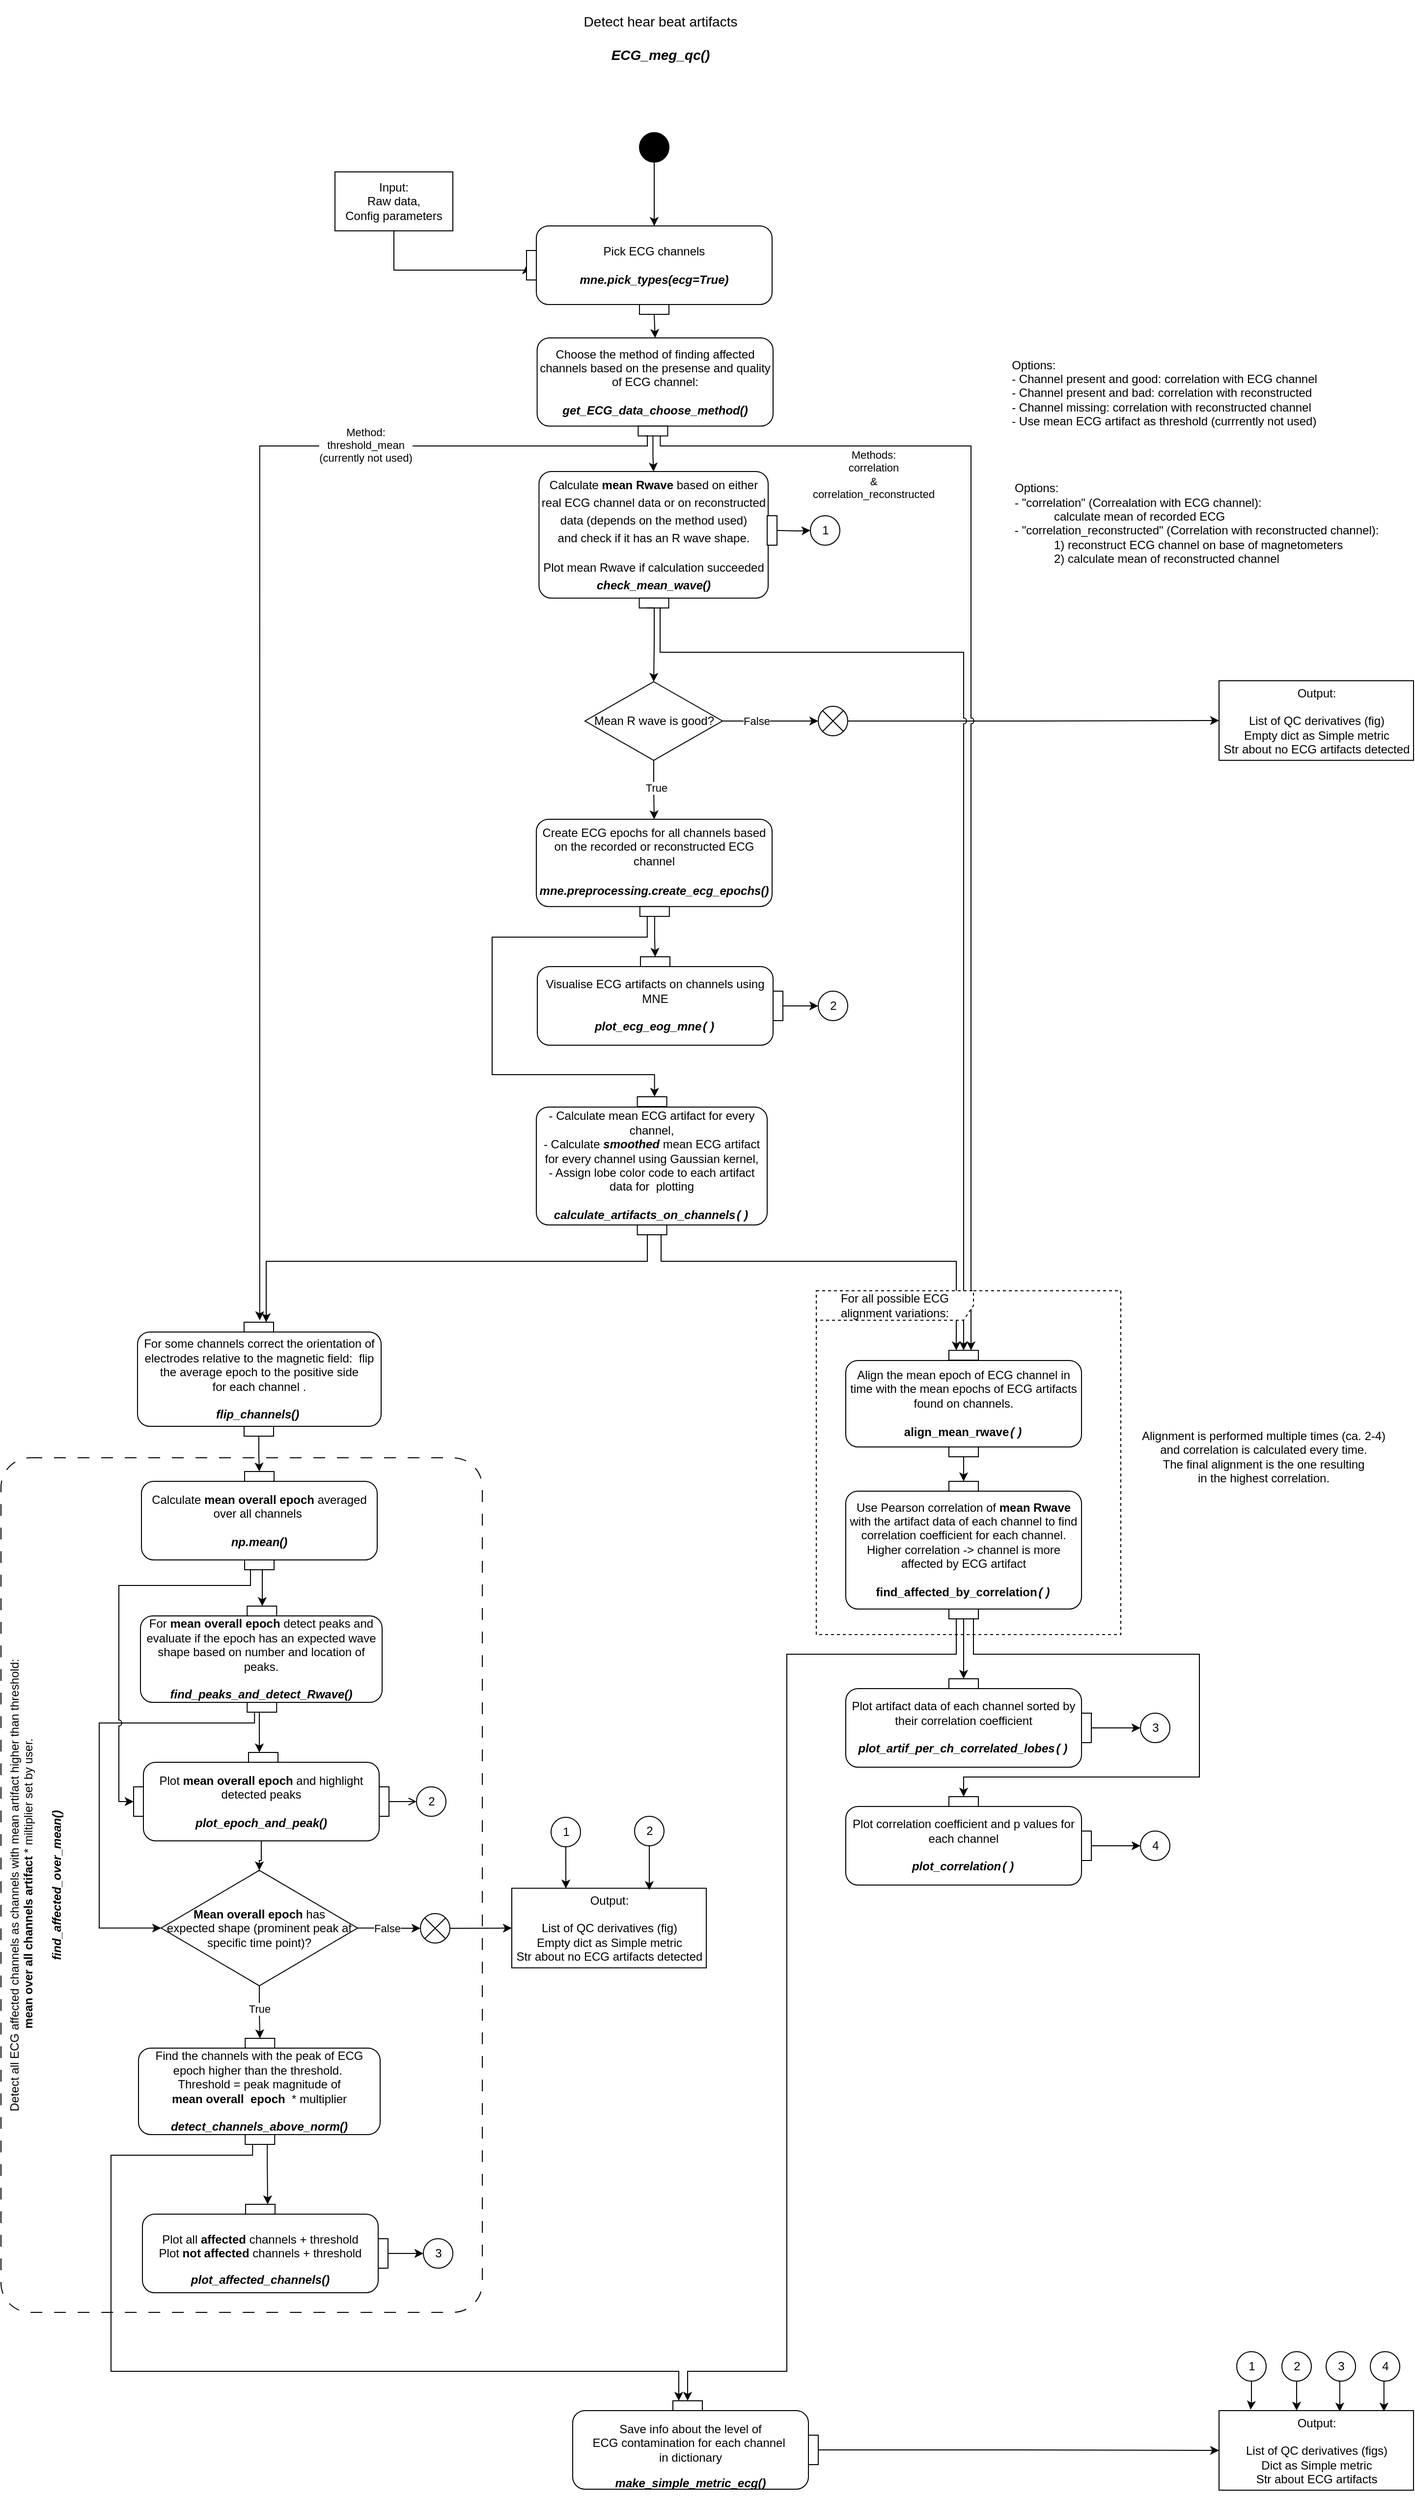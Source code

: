 <mxfile version="21.5.1" type="device">
  <diagram name="Page-1" id="929967ad-93f9-6ef4-fab6-5d389245f69c">
    <mxGraphModel dx="3985" dy="4485" grid="1" gridSize="10" guides="1" tooltips="1" connect="1" arrows="1" fold="1" page="0" pageScale="1.5" pageWidth="827" pageHeight="1169" background="none" math="0" shadow="0">
      <root>
        <mxCell id="0" style=";html=1;" />
        <mxCell id="1" style=";html=1;" parent="0" />
        <mxCell id="1672d66443f91eb5-23" value="&lt;font style=&quot;font-size: 14px;&quot;&gt;&lt;span style=&quot;font-weight: normal;&quot;&gt;Detect hear beat artifacts&lt;/span&gt;&lt;br&gt;&lt;i&gt;ECG_meg_qc()&lt;/i&gt;&lt;br&gt;&lt;/font&gt;" style="text;strokeColor=none;fillColor=none;html=1;fontSize=28;fontStyle=1;verticalAlign=middle;align=center;" parent="1" vertex="1">
          <mxGeometry x="-1184" y="-2620" width="1110" height="40" as="geometry" />
        </mxCell>
        <mxCell id="qlgW9oU40mQZMEhXMN03-3" style="edgeStyle=orthogonalEdgeStyle;rounded=0;orthogonalLoop=1;jettySize=auto;html=1;entryX=0;entryY=0.5;entryDx=0;entryDy=0;" parent="1" source="q_XP9tdPbFsaZTS1878Z-1" target="q_XP9tdPbFsaZTS1878Z-9" edge="1">
          <mxGeometry relative="1" as="geometry">
            <Array as="points">
              <mxPoint x="-900" y="-2359" />
            </Array>
          </mxGeometry>
        </mxCell>
        <mxCell id="q_XP9tdPbFsaZTS1878Z-1" value="Input:&lt;br style=&quot;border-color: var(--border-color);&quot;&gt;Raw data,&lt;br&gt;Config parameters" style="rounded=0;whiteSpace=wrap;html=1;" parent="1" vertex="1">
          <mxGeometry x="-960" y="-2459" width="120" height="60" as="geometry" />
        </mxCell>
        <mxCell id="q_XP9tdPbFsaZTS1878Z-12" value="" style="edgeStyle=orthogonalEdgeStyle;rounded=0;orthogonalLoop=1;jettySize=auto;html=1;" parent="1" source="q_XP9tdPbFsaZTS1878Z-2" target="q_XP9tdPbFsaZTS1878Z-8" edge="1">
          <mxGeometry relative="1" as="geometry" />
        </mxCell>
        <mxCell id="q_XP9tdPbFsaZTS1878Z-2" value="" style="ellipse;fillColor=strokeColor;" parent="1" vertex="1">
          <mxGeometry x="-650" y="-2499" width="30" height="30" as="geometry" />
        </mxCell>
        <mxCell id="q_XP9tdPbFsaZTS1878Z-7" value="" style="group;flipV=1;" parent="1" vertex="1" connectable="0">
          <mxGeometry x="-765" y="-2404" width="250" height="90" as="geometry" />
        </mxCell>
        <mxCell id="q_XP9tdPbFsaZTS1878Z-8" value="Pick ECG channels&lt;br&gt;&lt;br&gt;&lt;b&gt;&lt;i&gt;mne.pick_types(ecg=True)&lt;/i&gt;&lt;/b&gt;" style="html=1;align=center;verticalAlign=middle;rounded=1;absoluteArcSize=1;arcSize=25;dashed=0;fontFamily=Helvetica;fontSize=12;whiteSpace=wrap;container=0;noLabel=0;imageAlign=center;" parent="q_XP9tdPbFsaZTS1878Z-7" vertex="1">
          <mxGeometry x="10" width="240" height="80" as="geometry" />
        </mxCell>
        <mxCell id="q_XP9tdPbFsaZTS1878Z-9" value="pinIn 2" style="fontStyle=0;labelPosition=left;verticalLabelPosition=middle;align=right;verticalAlign=middle;spacingLeft=2;fontFamily=Helvetica;fontSize=12;flipH=0;resizable=0;container=0;noLabel=1;" parent="q_XP9tdPbFsaZTS1878Z-7" vertex="1">
          <mxGeometry y="25" width="10" height="30" as="geometry" />
        </mxCell>
        <mxCell id="q_XP9tdPbFsaZTS1878Z-10" value="pinIn 1" style="fontStyle=0;labelPosition=center;verticalLabelPosition=top;align=center;verticalAlign=bottom;spacingLeft=2;fontFamily=Helvetica;fontSize=12;resizable=0;container=0;noLabel=1;" parent="q_XP9tdPbFsaZTS1878Z-7" vertex="1">
          <mxGeometry x="115" y="80" width="30" height="10" as="geometry" />
        </mxCell>
        <mxCell id="q_XP9tdPbFsaZTS1878Z-124" value="" style="edgeStyle=orthogonalEdgeStyle;rounded=0;orthogonalLoop=1;jettySize=auto;html=1;" parent="1" source="q_XP9tdPbFsaZTS1878Z-117" target="q_XP9tdPbFsaZTS1878Z-123" edge="1">
          <mxGeometry relative="1" as="geometry" />
        </mxCell>
        <mxCell id="q_XP9tdPbFsaZTS1878Z-125" value="True" style="edgeLabel;html=1;align=center;verticalAlign=middle;resizable=0;points=[];" parent="q_XP9tdPbFsaZTS1878Z-124" vertex="1" connectable="0">
          <mxGeometry x="-0.128" relative="1" as="geometry">
            <mxPoint as="offset" />
          </mxGeometry>
        </mxCell>
        <mxCell id="jzh1gqENJoQ-7TW8aTZ5-4" value="" style="edgeStyle=orthogonalEdgeStyle;rounded=0;jumpStyle=arc;orthogonalLoop=1;jettySize=auto;html=1;" parent="1" source="q_XP9tdPbFsaZTS1878Z-117" target="jzh1gqENJoQ-7TW8aTZ5-3" edge="1">
          <mxGeometry relative="1" as="geometry" />
        </mxCell>
        <mxCell id="jzh1gqENJoQ-7TW8aTZ5-5" value="False" style="edgeLabel;html=1;align=center;verticalAlign=middle;resizable=0;points=[];" parent="jzh1gqENJoQ-7TW8aTZ5-4" vertex="1" connectable="0">
          <mxGeometry x="-0.066" relative="1" as="geometry">
            <mxPoint as="offset" />
          </mxGeometry>
        </mxCell>
        <mxCell id="q_XP9tdPbFsaZTS1878Z-117" value="&lt;b style=&quot;border-color: var(--border-color);&quot;&gt;Mean overall epoch&lt;/b&gt;&amp;nbsp;has&lt;br style=&quot;border-color: var(--border-color);&quot;&gt;&lt;font style=&quot;border-color: var(--border-color);&quot;&gt;expected&lt;/font&gt;&amp;nbsp;&lt;font style=&quot;border-color: var(--border-color);&quot;&gt;shape (prominent peak at specific time point)?&lt;/font&gt;" style="rhombus;html=1;fontSize=12;whiteSpace=wrap;" parent="1" vertex="1">
          <mxGeometry x="-1137" y="-730" width="200" height="117.5" as="geometry" />
        </mxCell>
        <mxCell id="q_XP9tdPbFsaZTS1878Z-118" style="edgeStyle=orthogonalEdgeStyle;rounded=0;orthogonalLoop=1;jettySize=auto;html=1;entryX=0;entryY=0.5;entryDx=0;entryDy=0;exitX=0.25;exitY=1;exitDx=0;exitDy=0;jumpStyle=arc;" parent="1" source="q_XP9tdPbFsaZTS1878Z-78" target="q_XP9tdPbFsaZTS1878Z-117" edge="1">
          <mxGeometry relative="1" as="geometry">
            <mxPoint x="-988" y="-761" as="sourcePoint" />
            <Array as="points">
              <mxPoint x="-1042" y="-880" />
              <mxPoint x="-1200" y="-880" />
              <mxPoint x="-1200" y="-671" />
            </Array>
            <mxPoint x="-1120" y="-541" as="targetPoint" />
          </mxGeometry>
        </mxCell>
        <mxCell id="q_XP9tdPbFsaZTS1878Z-120" value="" style="group" parent="1" vertex="1" connectable="0">
          <mxGeometry x="-1117" y="-430" width="397" height="290" as="geometry" />
        </mxCell>
        <mxCell id="q_XP9tdPbFsaZTS1878Z-121" value="&lt;div style=&quot;border-color: var(--border-color);&quot;&gt;Find the channels with the&amp;nbsp;peak&lt;span style=&quot;border-color: var(--border-color); background-color: initial;&quot;&gt;&amp;nbsp;of ECG epoch higher than the threshold.&amp;nbsp;&lt;/span&gt;&lt;/div&gt;&lt;div style=&quot;border-color: var(--border-color);&quot;&gt;&lt;span style=&quot;border-color: var(--border-color); background-color: initial;&quot;&gt;Threshold = peak magnitude of &lt;br&gt;&lt;b&gt;mean overall&amp;nbsp; epoch&lt;/b&gt;&amp;nbsp; * multiplier&lt;/span&gt;&lt;/div&gt;&lt;br style=&quot;border-color: var(--border-color);&quot;&gt;&lt;b&gt;&lt;i&gt;detect_channels_above_norm()&lt;/i&gt;&lt;/b&gt;" style="html=1;align=center;verticalAlign=middle;rounded=1;absoluteArcSize=1;arcSize=25;dashed=0;fontFamily=Helvetica;fontSize=12;whiteSpace=wrap;container=0;noLabel=0;imageAlign=center;" parent="q_XP9tdPbFsaZTS1878Z-120" vertex="1">
          <mxGeometry x="-43" y="-119" width="246.0" height="88" as="geometry" />
        </mxCell>
        <mxCell id="q_XP9tdPbFsaZTS1878Z-122" value="pinOut 2" style="fontStyle=0;labelPosition=center;verticalLabelPosition=bottom;align=center;verticalAlign=top;spacingLeft=2;fontFamily=Helvetica;fontSize=12;resizable=0;container=0;noLabel=1;" parent="q_XP9tdPbFsaZTS1878Z-120" vertex="1">
          <mxGeometry x="65.625" y="-31.0" width="30" height="10" as="geometry" />
        </mxCell>
        <mxCell id="q_XP9tdPbFsaZTS1878Z-123" value="pinIn 1" style="fontStyle=0;labelPosition=center;verticalLabelPosition=top;align=center;verticalAlign=bottom;spacingLeft=2;fontFamily=Helvetica;fontSize=12;resizable=0;container=0;noLabel=1;" parent="q_XP9tdPbFsaZTS1878Z-120" vertex="1">
          <mxGeometry x="65.625" y="-129" width="30" height="10" as="geometry" />
        </mxCell>
        <mxCell id="q_XP9tdPbFsaZTS1878Z-130" value="" style="edgeStyle=orthogonalEdgeStyle;rounded=0;orthogonalLoop=1;jettySize=auto;html=1;exitX=0.75;exitY=1;exitDx=0;exitDy=0;entryX=0.75;entryY=0;entryDx=0;entryDy=0;" parent="1" source="q_XP9tdPbFsaZTS1878Z-122" target="q_XP9tdPbFsaZTS1878Z-129" edge="1">
          <mxGeometry relative="1" as="geometry">
            <mxPoint x="-1033" y="-450" as="sourcePoint" />
            <mxPoint x="-1033" y="-410" as="targetPoint" />
            <Array as="points">
              <mxPoint x="-1029" y="-431" />
              <mxPoint x="-1028" y="-410" />
            </Array>
          </mxGeometry>
        </mxCell>
        <mxCell id="q_XP9tdPbFsaZTS1878Z-132" value="" style="group" parent="1" vertex="1" connectable="0">
          <mxGeometry x="-1156" y="-390" width="250" height="100" as="geometry" />
        </mxCell>
        <mxCell id="q_XP9tdPbFsaZTS1878Z-126" value="" style="group" parent="q_XP9tdPbFsaZTS1878Z-132" vertex="1" connectable="0">
          <mxGeometry width="240" height="100" as="geometry" />
        </mxCell>
        <mxCell id="q_XP9tdPbFsaZTS1878Z-127" value="&lt;p style=&quot;border-color: var(--border-color);&quot;&gt;Plot all&lt;b style=&quot;border-color: var(--border-color);&quot;&gt;&amp;nbsp;affected&lt;/b&gt;&amp;nbsp;channels + threshold&lt;br&gt;&lt;span style=&quot;background-color: initial;&quot;&gt;Plot&amp;nbsp;&lt;/span&gt;&lt;b style=&quot;background-color: initial; border-color: var(--border-color);&quot;&gt;not affected&amp;nbsp;&lt;/b&gt;&lt;span style=&quot;background-color: initial;&quot;&gt;channels + threshold&lt;/span&gt;&lt;/p&gt;&lt;b&gt;&lt;i&gt;plot_affected_channels()&lt;/i&gt;&lt;/b&gt;" style="html=1;align=center;verticalAlign=middle;rounded=1;absoluteArcSize=1;arcSize=25;dashed=0;fontFamily=Helvetica;fontSize=12;whiteSpace=wrap;container=0;noLabel=0;imageAlign=center;" parent="q_XP9tdPbFsaZTS1878Z-126" vertex="1">
          <mxGeometry y="10" width="240" height="80" as="geometry" />
        </mxCell>
        <mxCell id="q_XP9tdPbFsaZTS1878Z-129" value="pinIn 1" style="fontStyle=0;labelPosition=center;verticalLabelPosition=top;align=center;verticalAlign=bottom;spacingLeft=2;fontFamily=Helvetica;fontSize=12;resizable=0;container=0;noLabel=1;" parent="q_XP9tdPbFsaZTS1878Z-126" vertex="1">
          <mxGeometry x="105" width="30" height="10" as="geometry" />
        </mxCell>
        <mxCell id="q_XP9tdPbFsaZTS1878Z-131" value="pinOut 1" style="fontStyle=0;labelPosition=right;verticalLabelPosition=middle;align=left;verticalAlign=middle;spacingLeft=2;fontFamily=Helvetica;fontSize=12;resizable=0;container=0;noLabel=1;" parent="q_XP9tdPbFsaZTS1878Z-132" vertex="1">
          <mxGeometry x="240" y="35.0" width="10" height="30" as="geometry" />
        </mxCell>
        <mxCell id="q_XP9tdPbFsaZTS1878Z-162" value="3" style="ellipse;html=1;" parent="1" vertex="1">
          <mxGeometry x="-870" y="-355" width="30" height="30" as="geometry" />
        </mxCell>
        <mxCell id="q_XP9tdPbFsaZTS1878Z-163" value="" style="edgeStyle=orthogonalEdgeStyle;rounded=0;orthogonalLoop=1;jettySize=auto;html=1;" parent="1" source="q_XP9tdPbFsaZTS1878Z-131" target="q_XP9tdPbFsaZTS1878Z-162" edge="1">
          <mxGeometry relative="1" as="geometry" />
        </mxCell>
        <mxCell id="zNMVAwUSSOP5G73fzrCB-4" style="edgeStyle=orthogonalEdgeStyle;rounded=0;orthogonalLoop=1;jettySize=auto;html=1;exitX=0.25;exitY=1;exitDx=0;exitDy=0;" parent="1" source="q_XP9tdPbFsaZTS1878Z-122" edge="1">
          <mxGeometry relative="1" as="geometry">
            <mxPoint x="-610" y="-190" as="targetPoint" />
            <Array as="points">
              <mxPoint x="-1044" y="-440" />
              <mxPoint x="-1188" y="-440" />
              <mxPoint x="-1188" y="-220" />
              <mxPoint x="-610" y="-220" />
              <mxPoint x="-610" y="-190" />
            </Array>
          </mxGeometry>
        </mxCell>
        <mxCell id="zNMVAwUSSOP5G73fzrCB-7" value="" style="group" parent="1" vertex="1" connectable="0">
          <mxGeometry x="-728" y="-190" width="260" height="100" as="geometry" />
        </mxCell>
        <mxCell id="q_XP9tdPbFsaZTS1878Z-164" value="" style="group" parent="zNMVAwUSSOP5G73fzrCB-7" vertex="1" connectable="0">
          <mxGeometry x="10" width="250" height="100" as="geometry" />
        </mxCell>
        <mxCell id="q_XP9tdPbFsaZTS1878Z-165" value="" style="group" parent="q_XP9tdPbFsaZTS1878Z-164" vertex="1" connectable="0">
          <mxGeometry width="240" height="100" as="geometry" />
        </mxCell>
        <mxCell id="q_XP9tdPbFsaZTS1878Z-166" value="&lt;p style=&quot;border-color: var(--border-color);&quot;&gt;Save info about the level of ECG&amp;nbsp;contamination for each channel&amp;nbsp;&lt;br&gt;&lt;span style=&quot;background-color: initial;&quot;&gt;in dictionary&lt;/span&gt;&lt;/p&gt;&lt;i&gt;&lt;b&gt;make_simple_metric_ecg()&lt;/b&gt;&lt;/i&gt;" style="html=1;align=center;verticalAlign=middle;rounded=1;absoluteArcSize=1;arcSize=25;dashed=0;fontFamily=Helvetica;fontSize=12;whiteSpace=wrap;container=0;noLabel=0;imageAlign=center;" parent="q_XP9tdPbFsaZTS1878Z-165" vertex="1">
          <mxGeometry y="10" width="240" height="80" as="geometry" />
        </mxCell>
        <mxCell id="ua0UwOFp4txvmiH0tm5q-78" value="pinIn 1" style="fontStyle=0;labelPosition=center;verticalLabelPosition=top;align=center;verticalAlign=bottom;spacingLeft=2;fontFamily=Helvetica;fontSize=12;resizable=0;container=0;noLabel=1;" parent="q_XP9tdPbFsaZTS1878Z-165" vertex="1">
          <mxGeometry x="102" width="30" height="10" as="geometry" />
        </mxCell>
        <mxCell id="q_XP9tdPbFsaZTS1878Z-168" value="pinOut 1" style="fontStyle=0;labelPosition=right;verticalLabelPosition=middle;align=left;verticalAlign=middle;spacingLeft=2;fontFamily=Helvetica;fontSize=12;resizable=0;container=0;noLabel=1;" parent="q_XP9tdPbFsaZTS1878Z-164" vertex="1">
          <mxGeometry x="240" y="35.0" width="10" height="30" as="geometry" />
        </mxCell>
        <mxCell id="zNMVAwUSSOP5G73fzrCB-8" value="Output:&lt;br style=&quot;border-color: var(--border-color);&quot;&gt;&lt;br style=&quot;border-color: var(--border-color);&quot;&gt;List of QC derivatives (figs)&lt;br style=&quot;border-color: var(--border-color);&quot;&gt;Dict as Simple metric&lt;br style=&quot;border-color: var(--border-color);&quot;&gt;Str about ECG artifacts" style="html=1;dashed=0;fontFamily=Helvetica;fontSize=12;fontColor=rgb(0, 0, 0);align=center;strokeColor=rgb(0, 0, 0);fillColor=rgb(255, 255, 255);" parent="1" vertex="1">
          <mxGeometry x="-60" y="-180" width="198" height="81" as="geometry" />
        </mxCell>
        <mxCell id="zNMVAwUSSOP5G73fzrCB-9" style="edgeStyle=orthogonalEdgeStyle;rounded=0;orthogonalLoop=1;jettySize=auto;html=1;" parent="1" source="q_XP9tdPbFsaZTS1878Z-168" target="zNMVAwUSSOP5G73fzrCB-8" edge="1">
          <mxGeometry relative="1" as="geometry" />
        </mxCell>
        <mxCell id="q_XP9tdPbFsaZTS1878Z-43" value="" style="group" parent="1" vertex="1" connectable="0">
          <mxGeometry x="-1119" y="-1160" width="409" height="1020" as="geometry" />
        </mxCell>
        <mxCell id="q_XP9tdPbFsaZTS1878Z-44" value="For some channels correct the orientation of electrodes relative to the magnetic field:&amp;nbsp;&amp;nbsp;flip the average epoch to the positive side&lt;br&gt;for each channel&amp;nbsp;&lt;span style=&quot;border-color: var(--border-color); background-color: initial;&quot;&gt;.&lt;/span&gt;&lt;br&gt;&lt;br&gt;&lt;b&gt;&lt;i&gt;flip_channels()&lt;/i&gt;&lt;/b&gt;&amp;nbsp;" style="html=1;align=center;verticalAlign=middle;rounded=1;absoluteArcSize=1;arcSize=25;dashed=0;fontFamily=Helvetica;fontSize=12;whiteSpace=wrap;container=0;noLabel=0;imageAlign=center;" parent="q_XP9tdPbFsaZTS1878Z-43" vertex="1">
          <mxGeometry x="-42" y="-118" width="248" height="96" as="geometry" />
        </mxCell>
        <mxCell id="q_XP9tdPbFsaZTS1878Z-45" value="pinOut 2" style="fontStyle=0;labelPosition=center;verticalLabelPosition=bottom;align=center;verticalAlign=top;spacingLeft=2;fontFamily=Helvetica;fontSize=12;resizable=0;container=0;noLabel=1;" parent="q_XP9tdPbFsaZTS1878Z-43" vertex="1">
          <mxGeometry x="66.5" y="-22" width="30" height="10" as="geometry" />
        </mxCell>
        <mxCell id="q_XP9tdPbFsaZTS1878Z-46" value="pinIn 1" style="fontStyle=0;labelPosition=center;verticalLabelPosition=top;align=center;verticalAlign=bottom;spacingLeft=2;fontFamily=Helvetica;fontSize=12;resizable=0;container=0;noLabel=1;" parent="q_XP9tdPbFsaZTS1878Z-43" vertex="1">
          <mxGeometry x="66.5" y="-128" width="30" height="10" as="geometry" />
        </mxCell>
        <mxCell id="ua0UwOFp4txvmiH0tm5q-93" value="1" style="ellipse;html=1;" parent="q_XP9tdPbFsaZTS1878Z-43" vertex="1">
          <mxGeometry x="379" y="376" width="30" height="30" as="geometry" />
        </mxCell>
        <mxCell id="q_XP9tdPbFsaZTS1878Z-57" value="" style="edgeStyle=orthogonalEdgeStyle;rounded=0;orthogonalLoop=1;jettySize=auto;html=1;" parent="1" source="q_XP9tdPbFsaZTS1878Z-45" target="q_XP9tdPbFsaZTS1878Z-55" edge="1">
          <mxGeometry relative="1" as="geometry" />
        </mxCell>
        <mxCell id="q_XP9tdPbFsaZTS1878Z-108" style="edgeStyle=orthogonalEdgeStyle;rounded=0;orthogonalLoop=1;jettySize=auto;html=1;entryX=0.5;entryY=0;entryDx=0;entryDy=0;" parent="1" edge="1">
          <mxGeometry relative="1" as="geometry">
            <mxPoint x="-1038.444" y="-891" as="sourcePoint" />
            <mxPoint x="-1037" y="-850" as="targetPoint" />
            <Array as="points">
              <mxPoint x="-1037" y="-891" />
            </Array>
          </mxGeometry>
        </mxCell>
        <mxCell id="q_XP9tdPbFsaZTS1878Z-109" style="edgeStyle=orthogonalEdgeStyle;rounded=0;orthogonalLoop=1;jettySize=auto;html=1;entryX=0;entryY=0.5;entryDx=0;entryDy=0;jumpStyle=arc;exitX=0.25;exitY=1;exitDx=0;exitDy=0;" parent="1" source="q_XP9tdPbFsaZTS1878Z-54" target="q_XP9tdPbFsaZTS1878Z-116" edge="1">
          <mxGeometry relative="1" as="geometry">
            <mxPoint x="-1072" y="-1030" as="sourcePoint" />
            <Array as="points">
              <mxPoint x="-1046" y="-1020" />
              <mxPoint x="-1180" y="-1020" />
              <mxPoint x="-1180" y="-800" />
            </Array>
          </mxGeometry>
        </mxCell>
        <mxCell id="q_XP9tdPbFsaZTS1878Z-110" value="2" style="ellipse;html=1;" parent="1" vertex="1">
          <mxGeometry x="-877" y="-815" width="30" height="30" as="geometry" />
        </mxCell>
        <mxCell id="q_XP9tdPbFsaZTS1878Z-111" value="" style="endArrow=open;html=1;rounded=0;align=center;verticalAlign=top;endFill=0;labelBackgroundColor=none;endSize=6;exitX=1;exitY=0.5;exitDx=0;exitDy=0;" parent="1" source="q_XP9tdPbFsaZTS1878Z-115" target="q_XP9tdPbFsaZTS1878Z-110" edge="1">
          <mxGeometry relative="1" as="geometry">
            <mxPoint x="-890" y="-800" as="sourcePoint" />
          </mxGeometry>
        </mxCell>
        <mxCell id="q_XP9tdPbFsaZTS1878Z-116" value="pinOut 1" style="fontStyle=0;labelPosition=right;verticalLabelPosition=middle;align=left;verticalAlign=middle;spacingLeft=2;fontFamily=Helvetica;fontSize=12;resizable=0;container=0;noLabel=1;" parent="1" vertex="1">
          <mxGeometry x="-1165" y="-815.0" width="10" height="30" as="geometry" />
        </mxCell>
        <mxCell id="jzh1gqENJoQ-7TW8aTZ5-2" value="" style="edgeStyle=orthogonalEdgeStyle;rounded=0;jumpStyle=arc;orthogonalLoop=1;jettySize=auto;html=1;" parent="1" source="q_XP9tdPbFsaZTS1878Z-102" target="q_XP9tdPbFsaZTS1878Z-117" edge="1">
          <mxGeometry relative="1" as="geometry" />
        </mxCell>
        <mxCell id="Nbf0Tub4fTZDGGXtQ6uE-23" value="" style="edgeStyle=orthogonalEdgeStyle;rounded=0;orthogonalLoop=1;jettySize=auto;html=1;fontFamily=Helvetica;fontColor=#000000;" parent="1" source="jzh1gqENJoQ-7TW8aTZ5-6" target="zNMVAwUSSOP5G73fzrCB-8" edge="1">
          <mxGeometry relative="1" as="geometry">
            <Array as="points">
              <mxPoint x="33" y="-180" />
              <mxPoint x="33" y="-180" />
            </Array>
          </mxGeometry>
        </mxCell>
        <mxCell id="jzh1gqENJoQ-7TW8aTZ5-6" value="2" style="ellipse;html=1;" parent="1" vertex="1">
          <mxGeometry x="4" y="-240" width="30" height="30" as="geometry" />
        </mxCell>
        <mxCell id="ua0UwOFp4txvmiH0tm5q-86" style="edgeStyle=orthogonalEdgeStyle;rounded=0;orthogonalLoop=1;jettySize=auto;html=1;exitX=0.5;exitY=1;exitDx=0;exitDy=0;entryX=0.636;entryY=0.012;entryDx=0;entryDy=0;entryPerimeter=0;" parent="1" edge="1">
          <mxGeometry relative="1" as="geometry">
            <mxPoint x="61" y="-210" as="sourcePoint" />
            <mxPoint x="62.928" y="-179.028" as="targetPoint" />
          </mxGeometry>
        </mxCell>
        <mxCell id="jzh1gqENJoQ-7TW8aTZ5-7" value="3" style="ellipse;html=1;" parent="1" vertex="1">
          <mxGeometry x="49" y="-240" width="30" height="30" as="geometry" />
        </mxCell>
        <mxCell id="jzh1gqENJoQ-7TW8aTZ5-13" value="Output:&lt;br style=&quot;border-color: var(--border-color);&quot;&gt;&lt;br style=&quot;border-color: var(--border-color);&quot;&gt;List of QC derivatives (fig)&lt;br style=&quot;border-color: var(--border-color);&quot;&gt;Empty dict as Simple metric&lt;br style=&quot;border-color: var(--border-color);&quot;&gt;Str about no ECG artifacts detected" style="html=1;dashed=0;fontFamily=Helvetica;fontSize=12;fontColor=rgb(0, 0, 0);align=center;strokeColor=rgb(0, 0, 0);fillColor=rgb(255, 255, 255);" parent="1" vertex="1">
          <mxGeometry x="-780" y="-711.75" width="198" height="81" as="geometry" />
        </mxCell>
        <mxCell id="jzh1gqENJoQ-7TW8aTZ5-14" style="edgeStyle=orthogonalEdgeStyle;rounded=0;jumpStyle=arc;orthogonalLoop=1;jettySize=auto;html=1;entryX=0;entryY=0.5;entryDx=0;entryDy=0;" parent="1" source="jzh1gqENJoQ-7TW8aTZ5-3" target="jzh1gqENJoQ-7TW8aTZ5-13" edge="1">
          <mxGeometry relative="1" as="geometry" />
        </mxCell>
        <mxCell id="jzh1gqENJoQ-7TW8aTZ5-16" value="" style="edgeStyle=orthogonalEdgeStyle;rounded=0;jumpStyle=arc;orthogonalLoop=1;jettySize=auto;html=1;entryX=0.707;entryY=0.022;entryDx=0;entryDy=0;entryPerimeter=0;" parent="1" source="jzh1gqENJoQ-7TW8aTZ5-15" target="jzh1gqENJoQ-7TW8aTZ5-13" edge="1">
          <mxGeometry relative="1" as="geometry" />
        </mxCell>
        <mxCell id="jzh1gqENJoQ-7TW8aTZ5-15" value="2" style="ellipse;html=1;" parent="1" vertex="1">
          <mxGeometry x="-655" y="-785" width="30" height="30" as="geometry" />
        </mxCell>
        <mxCell id="q_XP9tdPbFsaZTS1878Z-77" value="&lt;font style=&quot;border-color: var(--border-color); background-color: initial;&quot;&gt;For&amp;nbsp;&lt;b style=&quot;border-color: var(--border-color);&quot;&gt;mean overall epoch&amp;nbsp;&lt;/b&gt;&lt;/font&gt;detect peaks and evaluate if the epoch has an expected wave shape based on number and location of peaks.&lt;br style=&quot;border-color: var(--border-color);&quot;&gt;&lt;br style=&quot;border-color: var(--border-color);&quot;&gt;&lt;b&gt;&lt;i&gt;find_peaks_and_detect_Rwave()&lt;/i&gt;&lt;/b&gt;" style="html=1;align=center;verticalAlign=middle;rounded=1;absoluteArcSize=1;arcSize=25;dashed=0;fontFamily=Helvetica;fontSize=12;whiteSpace=wrap;container=0;noLabel=0;imageAlign=center;" parent="1" vertex="1">
          <mxGeometry x="-1158" y="-989" width="246.0" height="88" as="geometry" />
        </mxCell>
        <mxCell id="q_XP9tdPbFsaZTS1878Z-78" value="pinOut 2" style="fontStyle=0;labelPosition=center;verticalLabelPosition=bottom;align=center;verticalAlign=top;spacingLeft=2;fontFamily=Helvetica;fontSize=12;resizable=0;container=0;noLabel=1;" parent="1" vertex="1">
          <mxGeometry x="-1049.375" y="-901" width="30" height="10" as="geometry" />
        </mxCell>
        <mxCell id="q_XP9tdPbFsaZTS1878Z-79" value="pinIn 1" style="fontStyle=0;labelPosition=center;verticalLabelPosition=top;align=center;verticalAlign=bottom;spacingLeft=2;fontFamily=Helvetica;fontSize=12;resizable=0;container=0;noLabel=1;" parent="1" vertex="1">
          <mxGeometry x="-1049.375" y="-999" width="30" height="10" as="geometry" />
        </mxCell>
        <mxCell id="q_XP9tdPbFsaZTS1878Z-80" value="" style="edgeStyle=orthogonalEdgeStyle;rounded=0;orthogonalLoop=1;jettySize=auto;html=1;" parent="1" source="q_XP9tdPbFsaZTS1878Z-54" target="q_XP9tdPbFsaZTS1878Z-79" edge="1">
          <mxGeometry relative="1" as="geometry">
            <Array as="points">
              <mxPoint x="-1034" y="-1030" />
              <mxPoint x="-1034" y="-1030" />
            </Array>
          </mxGeometry>
        </mxCell>
        <mxCell id="q_XP9tdPbFsaZTS1878Z-53" value="&lt;font style=&quot;border-color: var(--border-color); background-color: initial; text-align: left;&quot;&gt;Calculate &lt;b&gt;mean overall epoch&lt;/b&gt; averaged over&lt;/font&gt;&amp;nbsp;all channels&amp;nbsp;&lt;br style=&quot;border-color: var(--border-color);&quot;&gt;&lt;br style=&quot;border-color: var(--border-color);&quot;&gt;&lt;b style=&quot;border-color: var(--border-color);&quot;&gt;&lt;i style=&quot;border-color: var(--border-color);&quot;&gt;np.mean()&lt;/i&gt;&lt;/b&gt;" style="html=1;align=center;verticalAlign=middle;rounded=1;absoluteArcSize=1;arcSize=25;dashed=0;fontFamily=Helvetica;fontSize=12;whiteSpace=wrap;container=0;noLabel=0;imageAlign=center;" parent="1" vertex="1">
          <mxGeometry x="-1157" y="-1126" width="240" height="80" as="geometry" />
        </mxCell>
        <mxCell id="q_XP9tdPbFsaZTS1878Z-54" value="pinOut 2" style="fontStyle=0;labelPosition=center;verticalLabelPosition=bottom;align=center;verticalAlign=top;spacingLeft=2;fontFamily=Helvetica;fontSize=12;resizable=0;container=0;noLabel=1;" parent="1" vertex="1">
          <mxGeometry x="-1052" y="-1046" width="30" height="10" as="geometry" />
        </mxCell>
        <mxCell id="q_XP9tdPbFsaZTS1878Z-55" value="pinIn 1" style="fontStyle=0;labelPosition=center;verticalLabelPosition=top;align=center;verticalAlign=bottom;spacingLeft=2;fontFamily=Helvetica;fontSize=12;resizable=0;container=0;noLabel=1;" parent="1" vertex="1">
          <mxGeometry x="-1052" y="-1136" width="30" height="10" as="geometry" />
        </mxCell>
        <mxCell id="jzh1gqENJoQ-7TW8aTZ5-3" value="" style="shape=sumEllipse;perimeter=ellipsePerimeter;whiteSpace=wrap;html=1;backgroundOutline=1;fontFamily=Courier New;fontSize=12;" parent="1" vertex="1">
          <mxGeometry x="-873" y="-686" width="30" height="30" as="geometry" />
        </mxCell>
        <mxCell id="q_XP9tdPbFsaZTS1878Z-101" value="" style="group" parent="1" vertex="1" connectable="0">
          <mxGeometry x="-1113" y="-720" width="395" height="590" as="geometry" />
        </mxCell>
        <mxCell id="q_XP9tdPbFsaZTS1878Z-102" value="Plot&amp;nbsp;&lt;b style=&quot;border-color: var(--border-color);&quot;&gt;mean overall&lt;/b&gt;&lt;span style=&quot;border-color: var(--border-color);&quot;&gt;&amp;nbsp;&lt;b&gt;epoch&lt;/b&gt; and highlight detected peaks&lt;/span&gt;&lt;br style=&quot;border-color: var(--border-color);&quot;&gt;&lt;br style=&quot;border-color: var(--border-color);&quot;&gt;&lt;b&gt;&lt;i&gt;plot_epoch_and_peak()&lt;/i&gt;&lt;/b&gt;" style="html=1;align=center;verticalAlign=middle;rounded=1;absoluteArcSize=1;arcSize=25;dashed=0;fontFamily=Helvetica;fontSize=12;whiteSpace=wrap;container=0;noLabel=0;imageAlign=center;" parent="q_XP9tdPbFsaZTS1878Z-101" vertex="1">
          <mxGeometry x="-42" y="-120" width="240" height="80" as="geometry" />
        </mxCell>
        <mxCell id="q_XP9tdPbFsaZTS1878Z-106" value="pinIn 1" style="fontStyle=0;labelPosition=center;verticalLabelPosition=top;align=center;verticalAlign=bottom;spacingLeft=2;fontFamily=Helvetica;fontSize=12;resizable=0;container=0;noLabel=1;" parent="q_XP9tdPbFsaZTS1878Z-101" vertex="1">
          <mxGeometry x="65" y="-130" width="30" height="10" as="geometry" />
        </mxCell>
        <mxCell id="q_XP9tdPbFsaZTS1878Z-115" value="pinOut 1" style="fontStyle=0;labelPosition=right;verticalLabelPosition=middle;align=left;verticalAlign=middle;spacingLeft=2;fontFamily=Helvetica;fontSize=12;resizable=0;container=0;noLabel=1;" parent="q_XP9tdPbFsaZTS1878Z-101" vertex="1">
          <mxGeometry x="198" y="-95.0" width="10" height="30" as="geometry" />
        </mxCell>
        <mxCell id="ua0UwOFp4txvmiH0tm5q-27" value="" style="edgeStyle=orthogonalEdgeStyle;rounded=0;orthogonalLoop=1;jettySize=auto;html=1;" parent="1" source="huTJLk3M8OtfZe6XO08h-6" target="ua0UwOFp4txvmiH0tm5q-26" edge="1">
          <mxGeometry relative="1" as="geometry" />
        </mxCell>
        <mxCell id="ua0UwOFp4txvmiH0tm5q-28" value="False" style="edgeLabel;html=1;align=center;verticalAlign=middle;resizable=0;points=[];" parent="ua0UwOFp4txvmiH0tm5q-27" vertex="1" connectable="0">
          <mxGeometry x="-0.292" y="1" relative="1" as="geometry">
            <mxPoint y="1" as="offset" />
          </mxGeometry>
        </mxCell>
        <mxCell id="ua0UwOFp4txvmiH0tm5q-38" style="edgeStyle=orthogonalEdgeStyle;rounded=0;orthogonalLoop=1;jettySize=auto;html=1;entryX=0.5;entryY=0;entryDx=0;entryDy=0;" parent="1" source="huTJLk3M8OtfZe6XO08h-6" target="ua0UwOFp4txvmiH0tm5q-36" edge="1">
          <mxGeometry relative="1" as="geometry" />
        </mxCell>
        <mxCell id="ua0UwOFp4txvmiH0tm5q-39" value="True" style="edgeLabel;html=1;align=center;verticalAlign=middle;resizable=0;points=[];" parent="ua0UwOFp4txvmiH0tm5q-38" vertex="1" connectable="0">
          <mxGeometry x="-0.074" y="2" relative="1" as="geometry">
            <mxPoint as="offset" />
          </mxGeometry>
        </mxCell>
        <mxCell id="huTJLk3M8OtfZe6XO08h-6" value="Mean R wave is good?" style="rhombus;whiteSpace=wrap;html=1;fontFamily=Helvetica;fontColor=#000000;" parent="1" vertex="1">
          <mxGeometry x="-705.5" y="-1940" width="140" height="80" as="geometry" />
        </mxCell>
        <mxCell id="Nbf0Tub4fTZDGGXtQ6uE-28" style="edgeStyle=orthogonalEdgeStyle;rounded=0;orthogonalLoop=1;jettySize=auto;html=1;entryX=0.162;entryY=-0.012;entryDx=0;entryDy=0;entryPerimeter=0;fontFamily=Helvetica;fontColor=#000000;" parent="1" source="Nbf0Tub4fTZDGGXtQ6uE-26" target="zNMVAwUSSOP5G73fzrCB-8" edge="1">
          <mxGeometry relative="1" as="geometry" />
        </mxCell>
        <mxCell id="Nbf0Tub4fTZDGGXtQ6uE-26" value="1" style="ellipse;html=1;" parent="1" vertex="1">
          <mxGeometry x="-42" y="-240" width="30" height="30" as="geometry" />
        </mxCell>
        <mxCell id="q_XP9tdPbFsaZTS1878Z-31" value="Detect all ECG affected channels as channels with mean artifact higher than threshold:&lt;br&gt;&amp;nbsp;&lt;b&gt;mean over all channels artifact&lt;/b&gt; * miltiplier set by user.&lt;br&gt;&lt;br&gt;&lt;b&gt;&lt;i&gt;find_affected_over_mean()&lt;/i&gt;&lt;/b&gt;" style="html=1;align=center;verticalAlign=top;rounded=1;absoluteArcSize=1;arcSize=60;dashed=1;fontFamily=Helvetica;fontSize=12;whiteSpace=wrap;container=0;noLabel=0;imageAlign=center;horizontal=0;fillColor=none;dashPattern=12 12;" parent="1" vertex="1">
          <mxGeometry x="-1300" y="-1150" width="490" height="870" as="geometry" />
        </mxCell>
        <mxCell id="ua0UwOFp4txvmiH0tm5q-1" value="" style="group;flipV=1;" parent="1" vertex="1" connectable="0">
          <mxGeometry x="-764" y="-2290" width="250" height="101" as="geometry" />
        </mxCell>
        <mxCell id="ua0UwOFp4txvmiH0tm5q-2" value="Choose the method of finding affected channels based on the presense and quality of ECG channel:&lt;br&gt;&lt;br&gt;&lt;b&gt;&lt;i&gt;get_ECG_data_choose_method()&lt;/i&gt;&lt;/b&gt;" style="html=1;align=center;verticalAlign=middle;rounded=1;absoluteArcSize=1;arcSize=25;dashed=0;fontFamily=Helvetica;fontSize=12;whiteSpace=wrap;container=0;noLabel=0;imageAlign=center;" parent="ua0UwOFp4txvmiH0tm5q-1" vertex="1">
          <mxGeometry x="9.8" width="240.2" height="89.78" as="geometry" />
        </mxCell>
        <mxCell id="ua0UwOFp4txvmiH0tm5q-4" value="pinIn 1" style="fontStyle=0;labelPosition=center;verticalLabelPosition=top;align=center;verticalAlign=bottom;spacingLeft=2;fontFamily=Helvetica;fontSize=12;resizable=0;container=0;noLabel=1;" parent="ua0UwOFp4txvmiH0tm5q-1" vertex="1">
          <mxGeometry x="112.7" y="89.778" width="30" height="10" as="geometry" />
        </mxCell>
        <mxCell id="ua0UwOFp4txvmiH0tm5q-5" value="&lt;div style=&quot;text-align: left;&quot;&gt;&lt;span style=&quot;background-color: initial;&quot;&gt;Options:&lt;/span&gt;&lt;/div&gt;&lt;div style=&quot;text-align: left;&quot;&gt;&lt;span style=&quot;background-color: initial;&quot;&gt;- Channel present and good: correlation with ECG channel&lt;/span&gt;&lt;/div&gt;&lt;span style=&quot;&quot;&gt;&lt;div style=&quot;text-align: left;&quot;&gt;&lt;span style=&quot;background-color: initial;&quot;&gt;- Channel present and bad: correlation with reconstructed&lt;/span&gt;&lt;/div&gt;&lt;div style=&quot;text-align: left;&quot;&gt;&lt;span style=&quot;background-color: initial;&quot;&gt;- Channel missing: correlation with reconstructed channel&lt;/span&gt;&lt;/div&gt;&lt;div style=&quot;text-align: left;&quot;&gt;&lt;span style=&quot;background-color: initial;&quot;&gt;- Use mean ECG artifact as threshold (currrently not used)&lt;/span&gt;&lt;/div&gt;&lt;/span&gt;" style="text;html=1;align=center;verticalAlign=middle;resizable=0;points=[];autosize=1;strokeColor=none;fillColor=none;" parent="1" vertex="1">
          <mxGeometry x="-281" y="-2279" width="330" height="90" as="geometry" />
        </mxCell>
        <mxCell id="ua0UwOFp4txvmiH0tm5q-7" style="edgeStyle=orthogonalEdgeStyle;rounded=0;orthogonalLoop=1;jettySize=auto;html=1;exitX=0.5;exitY=1;exitDx=0;exitDy=0;entryX=0.5;entryY=0;entryDx=0;entryDy=0;" parent="1" source="q_XP9tdPbFsaZTS1878Z-10" target="ua0UwOFp4txvmiH0tm5q-2" edge="1">
          <mxGeometry relative="1" as="geometry" />
        </mxCell>
        <mxCell id="ua0UwOFp4txvmiH0tm5q-8" value="" style="group;flipV=1;" parent="1" vertex="1" connectable="0">
          <mxGeometry x="-762" y="-2154" width="243" height="145" as="geometry" />
        </mxCell>
        <mxCell id="ua0UwOFp4txvmiH0tm5q-9" value="&lt;div style=&quot;line-height: 18px;&quot;&gt;&lt;p style=&quot;&quot;&gt;Calculate&lt;b&gt; mean Rwave&lt;/b&gt; based on either real ECG channel data or on reconstructed data (depends on the method used)&lt;br&gt;     and check if it has an R wave shape.&lt;/p&gt;&lt;p style=&quot;&quot;&gt;Plot mean Rwave if calculation succeeded&lt;br&gt;&lt;b&gt;&lt;i&gt;check_mean_wave()&lt;/i&gt;&lt;/b&gt;&lt;/p&gt;&lt;/div&gt;" style="html=1;align=center;verticalAlign=middle;rounded=1;absoluteArcSize=1;arcSize=25;dashed=0;fontFamily=Helvetica;fontSize=12;whiteSpace=wrap;container=0;noLabel=0;imageAlign=center;" parent="ua0UwOFp4txvmiH0tm5q-8" vertex="1">
          <mxGeometry x="9.72" width="233.28" height="128.889" as="geometry" />
        </mxCell>
        <mxCell id="ua0UwOFp4txvmiH0tm5q-10" value="pinIn 1" style="fontStyle=0;labelPosition=center;verticalLabelPosition=top;align=center;verticalAlign=bottom;spacingLeft=2;fontFamily=Helvetica;fontSize=12;resizable=0;container=0;noLabel=1;" parent="ua0UwOFp4txvmiH0tm5q-8" vertex="1">
          <mxGeometry x="111.78" y="128.889" width="30" height="10" as="geometry" />
        </mxCell>
        <mxCell id="ua0UwOFp4txvmiH0tm5q-11" style="edgeStyle=orthogonalEdgeStyle;rounded=0;orthogonalLoop=1;jettySize=auto;html=1;exitX=0.5;exitY=1;exitDx=0;exitDy=0;" parent="1" source="ua0UwOFp4txvmiH0tm5q-4" target="ua0UwOFp4txvmiH0tm5q-9" edge="1">
          <mxGeometry relative="1" as="geometry" />
        </mxCell>
        <mxCell id="ua0UwOFp4txvmiH0tm5q-20" value="1" style="ellipse;html=1;" parent="1" vertex="1">
          <mxGeometry x="-476" y="-2109" width="30" height="30" as="geometry" />
        </mxCell>
        <mxCell id="ua0UwOFp4txvmiH0tm5q-24" value="" style="edgeStyle=orthogonalEdgeStyle;rounded=0;orthogonalLoop=1;jettySize=auto;html=1;" parent="1" target="ua0UwOFp4txvmiH0tm5q-20" edge="1">
          <mxGeometry relative="1" as="geometry">
            <mxPoint x="-510" y="-2094" as="sourcePoint" />
          </mxGeometry>
        </mxCell>
        <mxCell id="ua0UwOFp4txvmiH0tm5q-92" style="edgeStyle=orthogonalEdgeStyle;rounded=0;orthogonalLoop=1;jettySize=auto;html=1;entryX=0;entryY=0.5;entryDx=0;entryDy=0;" parent="1" source="ua0UwOFp4txvmiH0tm5q-26" target="ua0UwOFp4txvmiH0tm5q-91" edge="1">
          <mxGeometry relative="1" as="geometry" />
        </mxCell>
        <mxCell id="ua0UwOFp4txvmiH0tm5q-26" value="" style="shape=sumEllipse;perimeter=ellipsePerimeter;html=1;backgroundOutline=1;" parent="1" vertex="1">
          <mxGeometry x="-468" y="-1915" width="30" height="30" as="geometry" />
        </mxCell>
        <mxCell id="ua0UwOFp4txvmiH0tm5q-29" value="Options:&amp;nbsp;&lt;br&gt;- &quot;correlation&quot; (Correalation with ECG channel):&lt;br&gt;&lt;blockquote style=&quot;margin: 0 0 0 40px; border: none; padding: 0px;&quot;&gt;calculate mean&amp;nbsp;&lt;span style=&quot;background-color: initial;&quot;&gt;of recorded ECG&lt;/span&gt;&lt;/blockquote&gt;- &quot;correlation_reconstructed&quot; (Correlation with reconstructed channel):&lt;br&gt;&lt;blockquote style=&quot;margin: 0 0 0 40px; border: none; padding: 0px;&quot;&gt;1) reconstruct ECG channel on base of magnetometers&lt;br&gt;2) calculate mean of reconstructed channel&lt;/blockquote&gt;&amp;nbsp;" style="text;html=1;align=left;verticalAlign=middle;resizable=0;points=[];autosize=1;strokeColor=none;fillColor=none;" parent="1" vertex="1">
          <mxGeometry x="-270" y="-2149" width="390" height="110" as="geometry" />
        </mxCell>
        <mxCell id="ua0UwOFp4txvmiH0tm5q-35" value="" style="group;flipV=1;" parent="1" vertex="1" connectable="0">
          <mxGeometry x="-755" y="-1800" width="240" height="100" as="geometry" />
        </mxCell>
        <mxCell id="ua0UwOFp4txvmiH0tm5q-36" value="&lt;font style=&quot;font-size: 12px;&quot;&gt;Create ECG epochs for all channels based on the recorded or reconstructed ECG channel&lt;br&gt;&lt;br&gt;&lt;/font&gt;&lt;div style=&quot;line-height: 18px;&quot;&gt;&lt;font style=&quot;font-size: 12px;&quot;&gt;&lt;b&gt;&lt;i&gt;mne.preprocessing.create_ecg_epochs()&lt;/i&gt;&lt;/b&gt;&lt;/font&gt;&lt;/div&gt;" style="html=1;align=center;verticalAlign=middle;rounded=1;absoluteArcSize=1;arcSize=25;dashed=0;fontFamily=Helvetica;fontSize=12;whiteSpace=wrap;container=0;noLabel=0;imageAlign=center;" parent="ua0UwOFp4txvmiH0tm5q-35" vertex="1">
          <mxGeometry width="240.0" height="88.89" as="geometry" />
        </mxCell>
        <mxCell id="ua0UwOFp4txvmiH0tm5q-37" value="pinIn 1" style="fontStyle=0;labelPosition=center;verticalLabelPosition=top;align=center;verticalAlign=bottom;spacingLeft=2;fontFamily=Helvetica;fontSize=12;resizable=0;container=0;noLabel=1;" parent="ua0UwOFp4txvmiH0tm5q-35" vertex="1">
          <mxGeometry x="105.4" y="88.889" width="30" height="10" as="geometry" />
        </mxCell>
        <mxCell id="ua0UwOFp4txvmiH0tm5q-40" value="" style="group;direction=west;flipH=1;" parent="1" vertex="1" connectable="0">
          <mxGeometry x="-754" y="-1660" width="250" height="90" as="geometry" />
        </mxCell>
        <mxCell id="ua0UwOFp4txvmiH0tm5q-41" value="Visualise ECG artifacts on channels using MNE&lt;br&gt;&lt;br&gt;&lt;b&gt;&lt;i&gt;plot_ecg_eog_mne&lt;font face=&quot;Courier New&quot;&gt;()&lt;/font&gt;&lt;/i&gt;&lt;/b&gt;" style="html=1;align=center;verticalAlign=middle;rounded=1;absoluteArcSize=1;arcSize=25;dashed=0;fontFamily=Helvetica;fontSize=12;whiteSpace=wrap;container=0;noLabel=0;imageAlign=center;" parent="ua0UwOFp4txvmiH0tm5q-40" vertex="1">
          <mxGeometry y="10" width="240" height="80" as="geometry" />
        </mxCell>
        <mxCell id="ua0UwOFp4txvmiH0tm5q-42" value="pinIn 2" style="fontStyle=0;labelPosition=left;verticalLabelPosition=middle;align=right;verticalAlign=middle;spacingLeft=2;fontFamily=Helvetica;fontSize=12;flipH=0;resizable=0;container=0;noLabel=1;" parent="ua0UwOFp4txvmiH0tm5q-40" vertex="1">
          <mxGeometry x="240" y="35" width="10" height="30" as="geometry" />
        </mxCell>
        <mxCell id="ua0UwOFp4txvmiH0tm5q-43" value="pinIn 1" style="fontStyle=0;labelPosition=center;verticalLabelPosition=top;align=center;verticalAlign=bottom;spacingLeft=2;fontFamily=Helvetica;fontSize=12;resizable=0;container=0;noLabel=1;" parent="ua0UwOFp4txvmiH0tm5q-40" vertex="1">
          <mxGeometry x="105" width="30" height="10" as="geometry" />
        </mxCell>
        <mxCell id="ua0UwOFp4txvmiH0tm5q-44" value="2" style="ellipse;html=1;" parent="1" vertex="1">
          <mxGeometry x="-468" y="-1625" width="30" height="30" as="geometry" />
        </mxCell>
        <mxCell id="ua0UwOFp4txvmiH0tm5q-45" value="" style="edgeStyle=orthogonalEdgeStyle;rounded=0;orthogonalLoop=1;jettySize=auto;html=1;" parent="1" source="ua0UwOFp4txvmiH0tm5q-37" target="ua0UwOFp4txvmiH0tm5q-43" edge="1">
          <mxGeometry relative="1" as="geometry" />
        </mxCell>
        <mxCell id="ua0UwOFp4txvmiH0tm5q-46" value="" style="edgeStyle=orthogonalEdgeStyle;rounded=0;orthogonalLoop=1;jettySize=auto;html=1;" parent="1" source="ua0UwOFp4txvmiH0tm5q-42" target="ua0UwOFp4txvmiH0tm5q-44" edge="1">
          <mxGeometry relative="1" as="geometry" />
        </mxCell>
        <mxCell id="ua0UwOFp4txvmiH0tm5q-47" value="" style="group" parent="1" vertex="1" connectable="0">
          <mxGeometry x="-755" y="-1520" width="235" height="150" as="geometry" />
        </mxCell>
        <mxCell id="ua0UwOFp4txvmiH0tm5q-48" value="- Calculate mean ECG artifact for every channel,&lt;br&gt;- Calculate &lt;b&gt;&lt;i&gt;smoothed&lt;/i&gt;&lt;/b&gt; mean ECG artifact for every channel using Gaussian kernel,&lt;br&gt;- Assign lobe color code to each artifact data for&amp;nbsp; plotting&lt;br&gt;&lt;br&gt;&lt;b&gt;&lt;i&gt;calculate_artifacts_on_channels&lt;font face=&quot;Courier New&quot;&gt;()&lt;/font&gt;&lt;/i&gt;&lt;/b&gt;" style="html=1;align=center;verticalAlign=middle;rounded=1;absoluteArcSize=1;arcSize=25;dashed=0;fontFamily=Helvetica;fontSize=12;whiteSpace=wrap;container=0;noLabel=0;imageAlign=center;" parent="ua0UwOFp4txvmiH0tm5q-47" vertex="1">
          <mxGeometry y="13" width="235" height="120" as="geometry" />
        </mxCell>
        <mxCell id="ua0UwOFp4txvmiH0tm5q-49" value="pinOut 2" style="fontStyle=0;labelPosition=center;verticalLabelPosition=bottom;align=center;verticalAlign=top;spacingLeft=2;fontFamily=Helvetica;fontSize=12;resizable=0;container=0;noLabel=1;" parent="ua0UwOFp4txvmiH0tm5q-47" vertex="1">
          <mxGeometry x="102.812" y="133.0" width="30" height="10" as="geometry" />
        </mxCell>
        <mxCell id="ua0UwOFp4txvmiH0tm5q-50" value="pinIn 1" style="fontStyle=0;labelPosition=center;verticalLabelPosition=top;align=center;verticalAlign=bottom;spacingLeft=2;fontFamily=Helvetica;fontSize=12;resizable=0;container=0;noLabel=1;" parent="ua0UwOFp4txvmiH0tm5q-47" vertex="1">
          <mxGeometry x="102.812" y="2.5" width="30" height="10" as="geometry" />
        </mxCell>
        <mxCell id="ua0UwOFp4txvmiH0tm5q-51" style="edgeStyle=orthogonalEdgeStyle;rounded=0;orthogonalLoop=1;jettySize=auto;html=1;exitX=0.25;exitY=1;exitDx=0;exitDy=0;entryX=0.584;entryY=0;entryDx=0;entryDy=0;entryPerimeter=0;" parent="1" source="ua0UwOFp4txvmiH0tm5q-37" target="ua0UwOFp4txvmiH0tm5q-50" edge="1">
          <mxGeometry relative="1" as="geometry">
            <mxPoint x="-610" y="-1540" as="targetPoint" />
            <Array as="points">
              <mxPoint x="-642" y="-1680" />
              <mxPoint x="-800" y="-1680" />
              <mxPoint x="-800" y="-1540" />
              <mxPoint x="-635" y="-1540" />
            </Array>
          </mxGeometry>
        </mxCell>
        <mxCell id="ua0UwOFp4txvmiH0tm5q-55" style="edgeStyle=orthogonalEdgeStyle;rounded=0;orthogonalLoop=1;jettySize=auto;html=1;exitX=0.25;exitY=1;exitDx=0;exitDy=0;entryX=0.519;entryY=0;entryDx=0;entryDy=0;entryPerimeter=0;" parent="1" source="ua0UwOFp4txvmiH0tm5q-4" edge="1">
          <mxGeometry relative="1" as="geometry">
            <mxPoint x="-679.38" y="-2340" as="sourcePoint" />
            <mxPoint x="-1036.62" y="-1290" as="targetPoint" />
            <Array as="points">
              <mxPoint x="-642" y="-2180" />
              <mxPoint x="-1037" y="-2180" />
            </Array>
          </mxGeometry>
        </mxCell>
        <mxCell id="ua0UwOFp4txvmiH0tm5q-56" value="Method: &lt;br&gt;threshold_mean&lt;br&gt;(currently not used)" style="edgeLabel;html=1;align=center;verticalAlign=middle;resizable=0;points=[];" parent="ua0UwOFp4txvmiH0tm5q-55" vertex="1" connectable="0">
          <mxGeometry x="0.248" y="-2" relative="1" as="geometry">
            <mxPoint x="109" y="-404" as="offset" />
          </mxGeometry>
        </mxCell>
        <mxCell id="ua0UwOFp4txvmiH0tm5q-57" value="" style="group" parent="1" vertex="1" connectable="0">
          <mxGeometry x="-440" y="-1250" width="240" height="150" as="geometry" />
        </mxCell>
        <mxCell id="ua0UwOFp4txvmiH0tm5q-59" value="pinOut 2" style="fontStyle=0;labelPosition=center;verticalLabelPosition=bottom;align=center;verticalAlign=top;spacingLeft=2;fontFamily=Helvetica;fontSize=12;resizable=0;container=0;noLabel=1;" parent="ua0UwOFp4txvmiH0tm5q-57" vertex="1">
          <mxGeometry x="105" y="254" width="30" height="10" as="geometry" />
        </mxCell>
        <mxCell id="ua0UwOFp4txvmiH0tm5q-60" value="pinIn 1" style="fontStyle=0;labelPosition=center;verticalLabelPosition=top;align=center;verticalAlign=bottom;spacingLeft=2;fontFamily=Helvetica;fontSize=12;resizable=0;container=0;noLabel=1;" parent="ua0UwOFp4txvmiH0tm5q-57" vertex="1">
          <mxGeometry x="105" y="124" width="30" height="10" as="geometry" />
        </mxCell>
        <mxCell id="Vyd6QX7pljOJEs3M_v04-1" value="" style="group" vertex="1" connectable="0" parent="ua0UwOFp4txvmiH0tm5q-57">
          <mxGeometry y="-10" width="240" height="110" as="geometry" />
        </mxCell>
        <mxCell id="Vyd6QX7pljOJEs3M_v04-2" value="Align the mean epoch of ECG channel in time with the mean epochs of ECG artifacts found on channels.&lt;br&gt;&lt;br&gt;&lt;b&gt;align_mean_rwave&lt;i&gt;&lt;font face=&quot;Courier New&quot;&gt;()&lt;/font&gt;&lt;/i&gt;&lt;/b&gt;" style="html=1;align=center;verticalAlign=middle;rounded=1;absoluteArcSize=1;arcSize=25;dashed=0;fontFamily=Helvetica;fontSize=12;whiteSpace=wrap;container=0;noLabel=0;imageAlign=center;" vertex="1" parent="Vyd6QX7pljOJEs3M_v04-1">
          <mxGeometry y="11" width="240" height="88" as="geometry" />
        </mxCell>
        <mxCell id="Vyd6QX7pljOJEs3M_v04-3" value="pinOut 2" style="fontStyle=0;labelPosition=center;verticalLabelPosition=bottom;align=center;verticalAlign=top;spacingLeft=2;fontFamily=Helvetica;fontSize=12;resizable=0;container=0;noLabel=1;" vertex="1" parent="Vyd6QX7pljOJEs3M_v04-1">
          <mxGeometry x="105" y="99" width="30" height="10" as="geometry" />
        </mxCell>
        <mxCell id="Vyd6QX7pljOJEs3M_v04-4" value="pinIn 1" style="fontStyle=0;labelPosition=center;verticalLabelPosition=top;align=center;verticalAlign=bottom;spacingLeft=2;fontFamily=Helvetica;fontSize=12;resizable=0;container=0;noLabel=1;" vertex="1" parent="Vyd6QX7pljOJEs3M_v04-1">
          <mxGeometry x="105" y="0.667" width="30" height="10" as="geometry" />
        </mxCell>
        <mxCell id="Vyd6QX7pljOJEs3M_v04-6" style="edgeStyle=orthogonalEdgeStyle;rounded=0;orthogonalLoop=1;jettySize=auto;html=1;exitX=0.5;exitY=1;exitDx=0;exitDy=0;entryX=0.5;entryY=0;entryDx=0;entryDy=0;" edge="1" parent="ua0UwOFp4txvmiH0tm5q-57" source="Vyd6QX7pljOJEs3M_v04-3" target="ua0UwOFp4txvmiH0tm5q-60">
          <mxGeometry relative="1" as="geometry" />
        </mxCell>
        <mxCell id="ua0UwOFp4txvmiH0tm5q-61" style="edgeStyle=orthogonalEdgeStyle;rounded=0;orthogonalLoop=1;jettySize=auto;html=1;exitX=0.75;exitY=1;exitDx=0;exitDy=0;strokeColor=default;jumpStyle=arc;entryX=0.75;entryY=0;entryDx=0;entryDy=0;" parent="1" source="ua0UwOFp4txvmiH0tm5q-4" edge="1" target="Vyd6QX7pljOJEs3M_v04-4">
          <mxGeometry relative="1" as="geometry">
            <mxPoint x="-308" y="-1310" as="targetPoint" />
            <mxPoint x="-615.5" y="-2350" as="sourcePoint" />
            <Array as="points">
              <mxPoint x="-629" y="-2180" />
              <mxPoint x="-312" y="-2180" />
            </Array>
          </mxGeometry>
        </mxCell>
        <mxCell id="ua0UwOFp4txvmiH0tm5q-62" value="Methods:&lt;br&gt;correlation&lt;br&gt;&amp;amp;&lt;br&gt;correlation_reconstructed" style="edgeLabel;html=1;align=center;verticalAlign=middle;resizable=0;points=[];" parent="ua0UwOFp4txvmiH0tm5q-61" vertex="1" connectable="0">
          <mxGeometry x="0.223" y="1" relative="1" as="geometry">
            <mxPoint x="-101" y="-407" as="offset" />
          </mxGeometry>
        </mxCell>
        <mxCell id="ua0UwOFp4txvmiH0tm5q-63" value="" style="group;flipH=1;" parent="1" vertex="1" connectable="0">
          <mxGeometry x="-440" y="-925" width="250" height="90" as="geometry" />
        </mxCell>
        <mxCell id="ua0UwOFp4txvmiH0tm5q-64" value="Plot artifact data of each channel sorted by their correlation coefficient&lt;br&gt;&lt;br&gt;&lt;i&gt;&lt;b&gt;plot_artif_per_ch_correlated_lobes&lt;/b&gt;&lt;/i&gt;&lt;b&gt;&lt;i&gt;&lt;font face=&quot;Courier New&quot;&gt;()&lt;/font&gt;&lt;/i&gt;&lt;/b&gt;" style="html=1;align=center;verticalAlign=middle;rounded=1;absoluteArcSize=1;arcSize=25;dashed=0;fontFamily=Helvetica;fontSize=12;whiteSpace=wrap;container=0;noLabel=0;imageAlign=center;" parent="ua0UwOFp4txvmiH0tm5q-63" vertex="1">
          <mxGeometry y="10" width="240" height="80" as="geometry" />
        </mxCell>
        <mxCell id="ua0UwOFp4txvmiH0tm5q-65" value="pinIn 2" style="fontStyle=0;labelPosition=left;verticalLabelPosition=middle;align=right;verticalAlign=middle;spacingLeft=2;fontFamily=Helvetica;fontSize=12;flipH=0;resizable=0;container=0;noLabel=1;" parent="ua0UwOFp4txvmiH0tm5q-63" vertex="1">
          <mxGeometry x="240" y="35" width="10" height="30" as="geometry" />
        </mxCell>
        <mxCell id="ua0UwOFp4txvmiH0tm5q-66" value="pinIn 1" style="fontStyle=0;labelPosition=center;verticalLabelPosition=top;align=center;verticalAlign=bottom;spacingLeft=2;fontFamily=Helvetica;fontSize=12;resizable=0;container=0;noLabel=1;" parent="ua0UwOFp4txvmiH0tm5q-63" vertex="1">
          <mxGeometry x="105" width="30" height="10" as="geometry" />
        </mxCell>
        <mxCell id="ua0UwOFp4txvmiH0tm5q-67" value="3" style="ellipse;html=1;" parent="1" vertex="1">
          <mxGeometry x="-140" y="-890" width="30" height="30" as="geometry" />
        </mxCell>
        <mxCell id="ua0UwOFp4txvmiH0tm5q-68" style="edgeStyle=orthogonalEdgeStyle;rounded=0;orthogonalLoop=1;jettySize=auto;html=1;entryX=0;entryY=0.5;entryDx=0;entryDy=0;" parent="1" source="ua0UwOFp4txvmiH0tm5q-65" target="ua0UwOFp4txvmiH0tm5q-67" edge="1">
          <mxGeometry relative="1" as="geometry" />
        </mxCell>
        <mxCell id="ua0UwOFp4txvmiH0tm5q-69" style="edgeStyle=orthogonalEdgeStyle;rounded=0;orthogonalLoop=1;jettySize=auto;html=1;exitX=0.5;exitY=1;exitDx=0;exitDy=0;entryX=0.5;entryY=0;entryDx=0;entryDy=0;" parent="1" source="ua0UwOFp4txvmiH0tm5q-59" target="ua0UwOFp4txvmiH0tm5q-66" edge="1">
          <mxGeometry relative="1" as="geometry" />
        </mxCell>
        <mxCell id="ua0UwOFp4txvmiH0tm5q-70" value="" style="group;flipH=1;" parent="1" vertex="1" connectable="0">
          <mxGeometry x="-440" y="-805" width="250" height="90" as="geometry" />
        </mxCell>
        <mxCell id="ua0UwOFp4txvmiH0tm5q-71" value="Plot correlation coefficient and p values for each channel&lt;br&gt;&lt;br&gt;&lt;i style=&quot;&quot;&gt;&lt;font style=&quot;&quot;&gt;&lt;b&gt;plot_correlation&lt;/b&gt;&lt;font face=&quot;Courier New&quot;&gt;&lt;b&gt;()&lt;/b&gt;&lt;/font&gt;&lt;/font&gt;&lt;/i&gt;" style="html=1;align=center;verticalAlign=middle;rounded=1;absoluteArcSize=1;arcSize=25;dashed=0;fontFamily=Helvetica;fontSize=12;whiteSpace=wrap;container=0;noLabel=0;imageAlign=center;" parent="ua0UwOFp4txvmiH0tm5q-70" vertex="1">
          <mxGeometry y="10" width="240" height="80" as="geometry" />
        </mxCell>
        <mxCell id="ua0UwOFp4txvmiH0tm5q-72" value="pinIn 2" style="fontStyle=0;labelPosition=left;verticalLabelPosition=middle;align=right;verticalAlign=middle;spacingLeft=2;fontFamily=Helvetica;fontSize=12;flipH=0;resizable=0;container=0;noLabel=1;" parent="ua0UwOFp4txvmiH0tm5q-70" vertex="1">
          <mxGeometry x="240" y="35" width="10" height="30" as="geometry" />
        </mxCell>
        <mxCell id="ua0UwOFp4txvmiH0tm5q-73" value="pinIn 1" style="fontStyle=0;labelPosition=center;verticalLabelPosition=top;align=center;verticalAlign=bottom;spacingLeft=2;fontFamily=Helvetica;fontSize=12;resizable=0;container=0;noLabel=1;" parent="ua0UwOFp4txvmiH0tm5q-70" vertex="1">
          <mxGeometry x="105" width="30" height="10" as="geometry" />
        </mxCell>
        <mxCell id="ua0UwOFp4txvmiH0tm5q-74" style="edgeStyle=orthogonalEdgeStyle;rounded=0;orthogonalLoop=1;jettySize=auto;html=1;exitX=0.75;exitY=1;exitDx=0;exitDy=0;entryX=0.5;entryY=0;entryDx=0;entryDy=0;" parent="1" edge="1">
          <mxGeometry relative="1" as="geometry">
            <Array as="points">
              <mxPoint x="-310" y="-986" />
              <mxPoint x="-310" y="-950" />
              <mxPoint x="-80" y="-950" />
              <mxPoint x="-80" y="-825" />
              <mxPoint x="-320" y="-825" />
            </Array>
            <mxPoint x="-312.5" y="-986" as="sourcePoint" />
            <mxPoint x="-320" y="-805" as="targetPoint" />
          </mxGeometry>
        </mxCell>
        <mxCell id="ua0UwOFp4txvmiH0tm5q-75" value="4" style="ellipse;html=1;" parent="1" vertex="1">
          <mxGeometry x="-140" y="-770" width="30" height="30" as="geometry" />
        </mxCell>
        <mxCell id="ua0UwOFp4txvmiH0tm5q-76" style="edgeStyle=orthogonalEdgeStyle;rounded=0;orthogonalLoop=1;jettySize=auto;html=1;exitX=1;exitY=0.5;exitDx=0;exitDy=0;entryX=0;entryY=0.5;entryDx=0;entryDy=0;" parent="1" source="ua0UwOFp4txvmiH0tm5q-72" target="ua0UwOFp4txvmiH0tm5q-75" edge="1">
          <mxGeometry relative="1" as="geometry" />
        </mxCell>
        <mxCell id="ua0UwOFp4txvmiH0tm5q-81" style="edgeStyle=orthogonalEdgeStyle;rounded=0;orthogonalLoop=1;jettySize=auto;html=1;exitX=0.25;exitY=1;exitDx=0;exitDy=0;entryX=0.5;entryY=0;entryDx=0;entryDy=0;" parent="1" source="ua0UwOFp4txvmiH0tm5q-59" edge="1" target="ua0UwOFp4txvmiH0tm5q-78">
          <mxGeometry relative="1" as="geometry">
            <mxPoint x="-327" y="-970" as="sourcePoint" />
            <mxPoint x="-601" y="-240" as="targetPoint" />
            <Array as="points">
              <mxPoint x="-327" y="-950" />
              <mxPoint x="-500" y="-950" />
              <mxPoint x="-500" y="-220" />
              <mxPoint x="-601" y="-220" />
            </Array>
          </mxGeometry>
        </mxCell>
        <mxCell id="ua0UwOFp4txvmiH0tm5q-87" style="edgeStyle=orthogonalEdgeStyle;rounded=0;orthogonalLoop=1;jettySize=auto;html=1;exitX=0.5;exitY=1;exitDx=0;exitDy=0;entryX=0.848;entryY=0.012;entryDx=0;entryDy=0;entryPerimeter=0;" parent="1" source="ua0UwOFp4txvmiH0tm5q-82" target="zNMVAwUSSOP5G73fzrCB-8" edge="1">
          <mxGeometry relative="1" as="geometry" />
        </mxCell>
        <mxCell id="ua0UwOFp4txvmiH0tm5q-82" value="4" style="ellipse;html=1;" parent="1" vertex="1">
          <mxGeometry x="94" y="-240" width="30" height="30" as="geometry" />
        </mxCell>
        <mxCell id="ua0UwOFp4txvmiH0tm5q-91" value="Output:&lt;br style=&quot;border-color: var(--border-color);&quot;&gt;&lt;br style=&quot;border-color: var(--border-color);&quot;&gt;List of QC derivatives (fig)&lt;br style=&quot;border-color: var(--border-color);&quot;&gt;Empty dict as Simple metric&lt;br style=&quot;border-color: var(--border-color);&quot;&gt;Str about no ECG artifacts detected" style="html=1;dashed=0;fontFamily=Helvetica;fontSize=12;fontColor=rgb(0, 0, 0);align=center;strokeColor=rgb(0, 0, 0);fillColor=rgb(255, 255, 255);" parent="1" vertex="1">
          <mxGeometry x="-60" y="-1941" width="198" height="81" as="geometry" />
        </mxCell>
        <mxCell id="ua0UwOFp4txvmiH0tm5q-97" style="edgeStyle=orthogonalEdgeStyle;rounded=0;orthogonalLoop=1;jettySize=auto;html=1;entryX=0.278;entryY=0.003;entryDx=0;entryDy=0;entryPerimeter=0;" parent="1" source="ua0UwOFp4txvmiH0tm5q-93" target="jzh1gqENJoQ-7TW8aTZ5-13" edge="1">
          <mxGeometry relative="1" as="geometry" />
        </mxCell>
        <mxCell id="ua0UwOFp4txvmiH0tm5q-98" style="edgeStyle=orthogonalEdgeStyle;rounded=0;orthogonalLoop=1;jettySize=auto;html=1;exitX=0.25;exitY=1;exitDx=0;exitDy=0;entryX=0.75;entryY=0;entryDx=0;entryDy=0;" parent="1" source="ua0UwOFp4txvmiH0tm5q-49" target="q_XP9tdPbFsaZTS1878Z-46" edge="1">
          <mxGeometry relative="1" as="geometry">
            <Array as="points">
              <mxPoint x="-642" y="-1350" />
              <mxPoint x="-1030" y="-1350" />
            </Array>
          </mxGeometry>
        </mxCell>
        <mxCell id="ua0UwOFp4txvmiH0tm5q-99" style="edgeStyle=orthogonalEdgeStyle;rounded=0;orthogonalLoop=1;jettySize=auto;html=1;exitX=0.75;exitY=1;exitDx=0;exitDy=0;entryX=0.25;entryY=0;entryDx=0;entryDy=0;" parent="1" source="ua0UwOFp4txvmiH0tm5q-49" target="Vyd6QX7pljOJEs3M_v04-4" edge="1">
          <mxGeometry relative="1" as="geometry">
            <Array as="points">
              <mxPoint x="-628" y="-1377" />
              <mxPoint x="-628" y="-1350" />
              <mxPoint x="-327" y="-1350" />
            </Array>
            <mxPoint x="-330" y="-1310" as="targetPoint" />
          </mxGeometry>
        </mxCell>
        <mxCell id="ua0UwOFp4txvmiH0tm5q-100" style="edgeStyle=orthogonalEdgeStyle;rounded=0;orthogonalLoop=1;jettySize=auto;html=1;exitX=0.75;exitY=1;exitDx=0;exitDy=0;jumpStyle=arc;entryX=0.5;entryY=0;entryDx=0;entryDy=0;" parent="1" source="ua0UwOFp4txvmiH0tm5q-10" target="Vyd6QX7pljOJEs3M_v04-4" edge="1">
          <mxGeometry relative="1" as="geometry">
            <Array as="points">
              <mxPoint x="-629" y="-2015" />
              <mxPoint x="-629" y="-1970" />
              <mxPoint x="-320" y="-1970" />
            </Array>
            <mxPoint x="-320" y="-1310" as="targetPoint" />
          </mxGeometry>
        </mxCell>
        <mxCell id="TA8RBadlavMFpg_JwYuW-1" value="pinIn 2" style="fontStyle=0;labelPosition=left;verticalLabelPosition=middle;align=right;verticalAlign=middle;spacingLeft=2;fontFamily=Helvetica;fontSize=12;flipH=0;resizable=0;container=0;noLabel=1;" parent="1" vertex="1">
          <mxGeometry x="-520" y="-2109" width="10" height="30" as="geometry" />
        </mxCell>
        <mxCell id="TA8RBadlavMFpg_JwYuW-2" style="edgeStyle=orthogonalEdgeStyle;rounded=0;orthogonalLoop=1;jettySize=auto;html=1;exitX=0.25;exitY=1;exitDx=0;exitDy=0;entryX=0.5;entryY=0;entryDx=0;entryDy=0;" parent="1" source="ua0UwOFp4txvmiH0tm5q-10" target="huTJLk3M8OtfZe6XO08h-6" edge="1">
          <mxGeometry relative="1" as="geometry">
            <Array as="points">
              <mxPoint x="-635" y="-2015" />
              <mxPoint x="-635" y="-1980" />
            </Array>
          </mxGeometry>
        </mxCell>
        <mxCell id="ua0UwOFp4txvmiH0tm5q-58" value="Use Pearson correlation of &lt;b&gt;mean Rwave&lt;/b&gt; with the artifact data of each channel to find correlation coefficient for each channel. Higher correlation -&amp;gt; channel is more affected by ECG artifact&lt;br&gt;&lt;br&gt;&lt;b&gt;find_affected_by_correlation&lt;i&gt;&lt;font face=&quot;Courier New&quot;&gt;()&lt;/font&gt;&lt;/i&gt;&lt;/b&gt;" style="html=1;align=center;verticalAlign=middle;rounded=1;absoluteArcSize=1;arcSize=25;dashed=0;fontFamily=Helvetica;fontSize=12;whiteSpace=wrap;container=0;noLabel=0;imageAlign=center;" parent="1" vertex="1">
          <mxGeometry x="-440" y="-1116" width="240" height="120.0" as="geometry" />
        </mxCell>
        <mxCell id="Vyd6QX7pljOJEs3M_v04-9" value="For all possible ECG alignment variations:" style="shape=umlFrame;whiteSpace=wrap;html=1;pointerEvents=0;recursiveResize=0;container=1;collapsible=0;width=160;dashed=1;" vertex="1" parent="1">
          <mxGeometry x="-470" y="-1320" width="310" height="350" as="geometry" />
        </mxCell>
        <mxCell id="Vyd6QX7pljOJEs3M_v04-10" value="Alignment is performed multiple times (ca. 2-4) &lt;br&gt;and correlation is calculated every time. &lt;br&gt;The final alignment is the one resulting &lt;br&gt;in the highest correlation." style="text;html=1;align=center;verticalAlign=middle;resizable=0;points=[];autosize=1;strokeColor=none;fillColor=none;" vertex="1" parent="1">
          <mxGeometry x="-150" y="-1186" width="270" height="70" as="geometry" />
        </mxCell>
      </root>
    </mxGraphModel>
  </diagram>
</mxfile>
